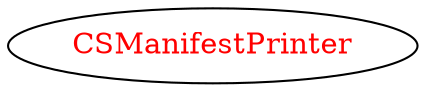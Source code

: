 digraph dependencyGraph {
 concentrate=true;
 ranksep="2.0";
 rankdir="LR"; 
 splines="ortho";
"CSManifestPrinter" [fontcolor="red"];
}